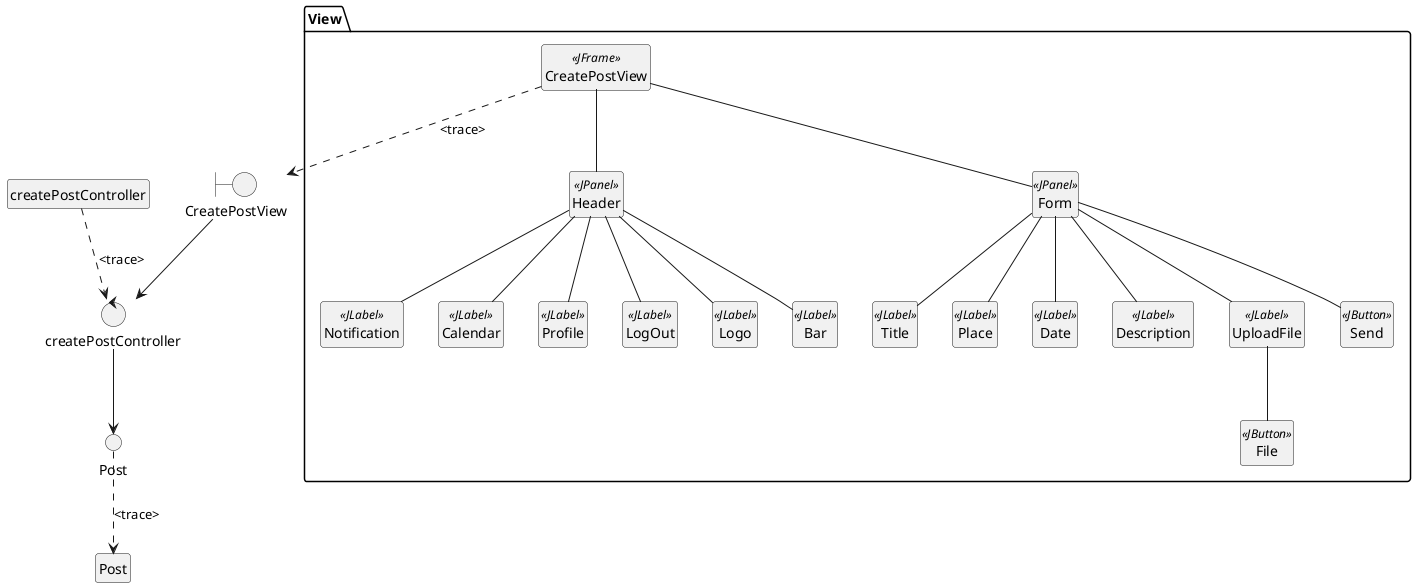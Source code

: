 @startuml Trace diagram

allow_mixing

package View <<folder>> {
    class CreatePostView <<JFrame>> {}
    class Header <<JPanel>> {}
    class Form <<JPanel>> {}
    class Notification <<JLabel>> {}
    class Calendar <<JLabel>> {}
    class Profile <<JLabel>> {}
    class LogOut <<JLabel>> {}
    class Logo <<JLabel>> {}
    class Bar <<JLabel>> {}
    class Title <<JLabel>> {}
    class Place <<JLabel>> {}
    class Date <<JLabel>> {}
    class Description <<JLabel>> {}
    class UploadFile <<JLabel>> {}
    class Send <<JButton>> {}
    class File <<JButton>> {}

    CreatePostView -- Header
    CreatePostView -- Form
    Header -- Notification
    Header -- Calendar
    Header -- Profile
    Header -- LogOut
    Header -- Logo
    Header -- Bar

    Form -- Title
    Form -- Place
    Form -- Date
    Form -- Description
    Form -- UploadFile
    Form -- Send

    UploadFile -- File
    hide members
}

boundary "CreatePostView" as view
control "createPostController" as controller

' Representación de `post_entity` como entidad con círculo y base
circle "Post" as post_circle

view --> controller
controller --> post_circle

class createPostController {}

CreatePostView.->view : <trace>
createPostController.->controller : <trace>
post_circle.->Post : <trace>

hide circle
hide members

@enduml

